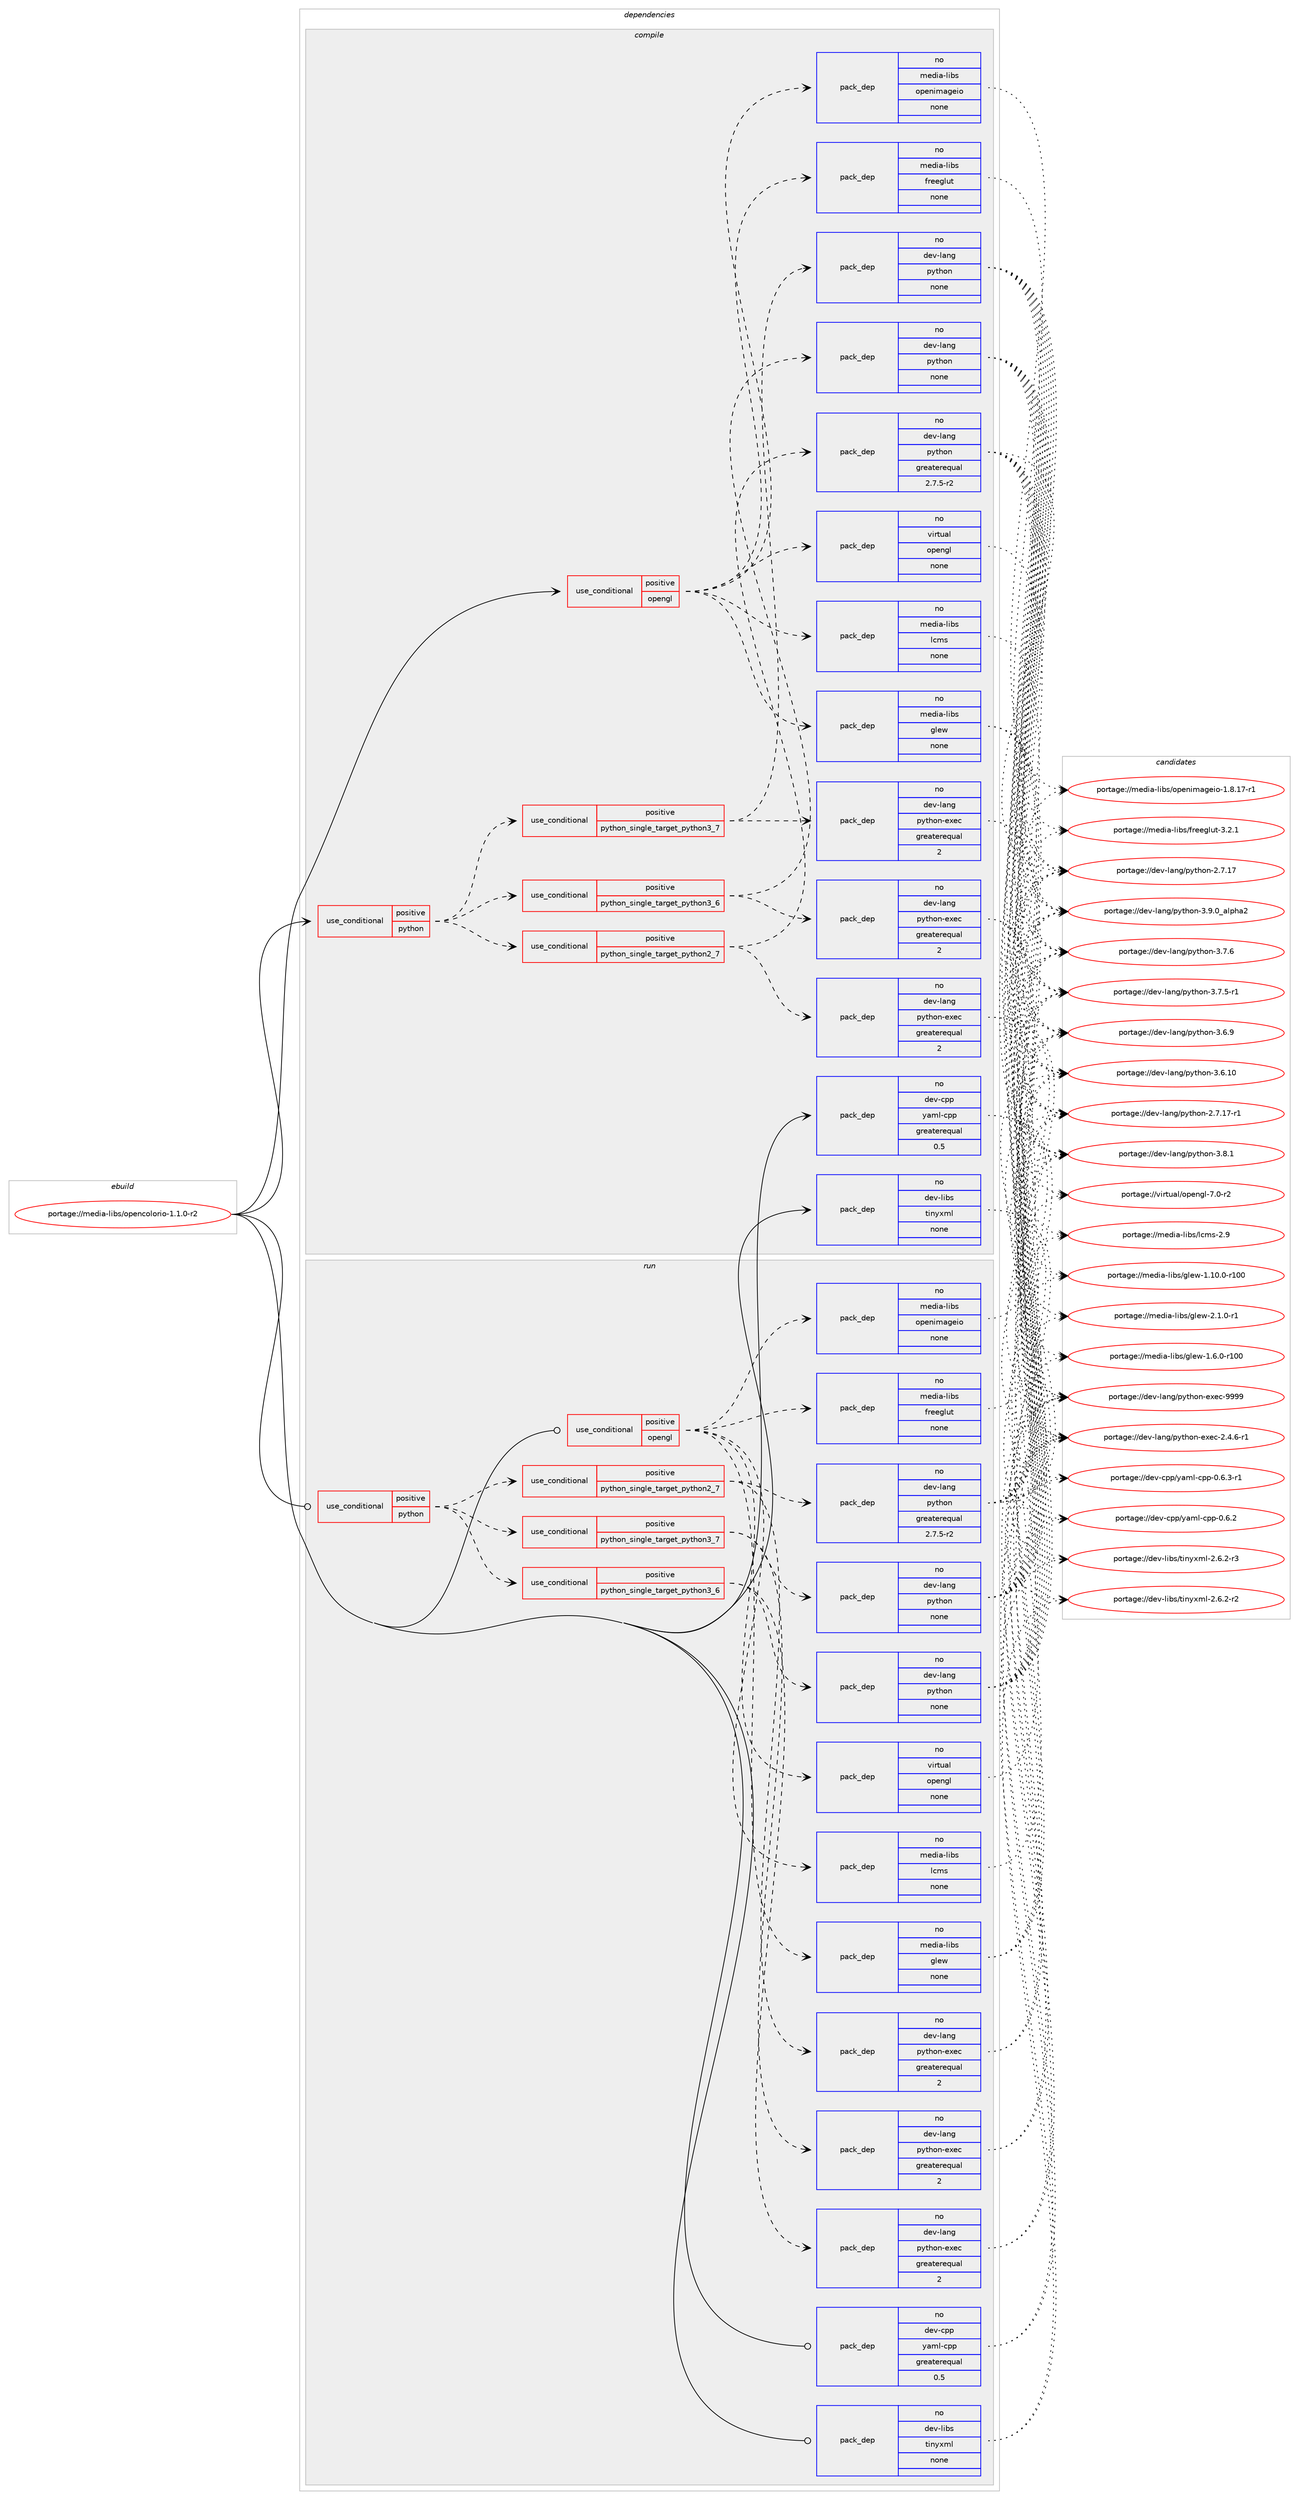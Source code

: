 digraph prolog {

# *************
# Graph options
# *************

newrank=true;
concentrate=true;
compound=true;
graph [rankdir=LR,fontname=Helvetica,fontsize=10,ranksep=1.5];#, ranksep=2.5, nodesep=0.2];
edge  [arrowhead=vee];
node  [fontname=Helvetica,fontsize=10];

# **********
# The ebuild
# **********

subgraph cluster_leftcol {
color=gray;
rank=same;
label=<<i>ebuild</i>>;
id [label="portage://media-libs/opencolorio-1.1.0-r2", color=red, width=4, href="../media-libs/opencolorio-1.1.0-r2.svg"];
}

# ****************
# The dependencies
# ****************

subgraph cluster_midcol {
color=gray;
label=<<i>dependencies</i>>;
subgraph cluster_compile {
fillcolor="#eeeeee";
style=filled;
label=<<i>compile</i>>;
subgraph cond46678 {
dependency206524 [label=<<TABLE BORDER="0" CELLBORDER="1" CELLSPACING="0" CELLPADDING="4"><TR><TD ROWSPAN="3" CELLPADDING="10">use_conditional</TD></TR><TR><TD>positive</TD></TR><TR><TD>opengl</TD></TR></TABLE>>, shape=none, color=red];
subgraph pack156731 {
dependency206525 [label=<<TABLE BORDER="0" CELLBORDER="1" CELLSPACING="0" CELLPADDING="4" WIDTH="220"><TR><TD ROWSPAN="6" CELLPADDING="30">pack_dep</TD></TR><TR><TD WIDTH="110">no</TD></TR><TR><TD>media-libs</TD></TR><TR><TD>lcms</TD></TR><TR><TD>none</TD></TR><TR><TD></TD></TR></TABLE>>, shape=none, color=blue];
}
dependency206524:e -> dependency206525:w [weight=20,style="dashed",arrowhead="vee"];
subgraph pack156732 {
dependency206526 [label=<<TABLE BORDER="0" CELLBORDER="1" CELLSPACING="0" CELLPADDING="4" WIDTH="220"><TR><TD ROWSPAN="6" CELLPADDING="30">pack_dep</TD></TR><TR><TD WIDTH="110">no</TD></TR><TR><TD>media-libs</TD></TR><TR><TD>openimageio</TD></TR><TR><TD>none</TD></TR><TR><TD></TD></TR></TABLE>>, shape=none, color=blue];
}
dependency206524:e -> dependency206526:w [weight=20,style="dashed",arrowhead="vee"];
subgraph pack156733 {
dependency206527 [label=<<TABLE BORDER="0" CELLBORDER="1" CELLSPACING="0" CELLPADDING="4" WIDTH="220"><TR><TD ROWSPAN="6" CELLPADDING="30">pack_dep</TD></TR><TR><TD WIDTH="110">no</TD></TR><TR><TD>media-libs</TD></TR><TR><TD>glew</TD></TR><TR><TD>none</TD></TR><TR><TD></TD></TR></TABLE>>, shape=none, color=blue];
}
dependency206524:e -> dependency206527:w [weight=20,style="dashed",arrowhead="vee"];
subgraph pack156734 {
dependency206528 [label=<<TABLE BORDER="0" CELLBORDER="1" CELLSPACING="0" CELLPADDING="4" WIDTH="220"><TR><TD ROWSPAN="6" CELLPADDING="30">pack_dep</TD></TR><TR><TD WIDTH="110">no</TD></TR><TR><TD>media-libs</TD></TR><TR><TD>freeglut</TD></TR><TR><TD>none</TD></TR><TR><TD></TD></TR></TABLE>>, shape=none, color=blue];
}
dependency206524:e -> dependency206528:w [weight=20,style="dashed",arrowhead="vee"];
subgraph pack156735 {
dependency206529 [label=<<TABLE BORDER="0" CELLBORDER="1" CELLSPACING="0" CELLPADDING="4" WIDTH="220"><TR><TD ROWSPAN="6" CELLPADDING="30">pack_dep</TD></TR><TR><TD WIDTH="110">no</TD></TR><TR><TD>virtual</TD></TR><TR><TD>opengl</TD></TR><TR><TD>none</TD></TR><TR><TD></TD></TR></TABLE>>, shape=none, color=blue];
}
dependency206524:e -> dependency206529:w [weight=20,style="dashed",arrowhead="vee"];
}
id:e -> dependency206524:w [weight=20,style="solid",arrowhead="vee"];
subgraph cond46679 {
dependency206530 [label=<<TABLE BORDER="0" CELLBORDER="1" CELLSPACING="0" CELLPADDING="4"><TR><TD ROWSPAN="3" CELLPADDING="10">use_conditional</TD></TR><TR><TD>positive</TD></TR><TR><TD>python</TD></TR></TABLE>>, shape=none, color=red];
subgraph cond46680 {
dependency206531 [label=<<TABLE BORDER="0" CELLBORDER="1" CELLSPACING="0" CELLPADDING="4"><TR><TD ROWSPAN="3" CELLPADDING="10">use_conditional</TD></TR><TR><TD>positive</TD></TR><TR><TD>python_single_target_python2_7</TD></TR></TABLE>>, shape=none, color=red];
subgraph pack156736 {
dependency206532 [label=<<TABLE BORDER="0" CELLBORDER="1" CELLSPACING="0" CELLPADDING="4" WIDTH="220"><TR><TD ROWSPAN="6" CELLPADDING="30">pack_dep</TD></TR><TR><TD WIDTH="110">no</TD></TR><TR><TD>dev-lang</TD></TR><TR><TD>python</TD></TR><TR><TD>greaterequal</TD></TR><TR><TD>2.7.5-r2</TD></TR></TABLE>>, shape=none, color=blue];
}
dependency206531:e -> dependency206532:w [weight=20,style="dashed",arrowhead="vee"];
subgraph pack156737 {
dependency206533 [label=<<TABLE BORDER="0" CELLBORDER="1" CELLSPACING="0" CELLPADDING="4" WIDTH="220"><TR><TD ROWSPAN="6" CELLPADDING="30">pack_dep</TD></TR><TR><TD WIDTH="110">no</TD></TR><TR><TD>dev-lang</TD></TR><TR><TD>python-exec</TD></TR><TR><TD>greaterequal</TD></TR><TR><TD>2</TD></TR></TABLE>>, shape=none, color=blue];
}
dependency206531:e -> dependency206533:w [weight=20,style="dashed",arrowhead="vee"];
}
dependency206530:e -> dependency206531:w [weight=20,style="dashed",arrowhead="vee"];
subgraph cond46681 {
dependency206534 [label=<<TABLE BORDER="0" CELLBORDER="1" CELLSPACING="0" CELLPADDING="4"><TR><TD ROWSPAN="3" CELLPADDING="10">use_conditional</TD></TR><TR><TD>positive</TD></TR><TR><TD>python_single_target_python3_6</TD></TR></TABLE>>, shape=none, color=red];
subgraph pack156738 {
dependency206535 [label=<<TABLE BORDER="0" CELLBORDER="1" CELLSPACING="0" CELLPADDING="4" WIDTH="220"><TR><TD ROWSPAN="6" CELLPADDING="30">pack_dep</TD></TR><TR><TD WIDTH="110">no</TD></TR><TR><TD>dev-lang</TD></TR><TR><TD>python</TD></TR><TR><TD>none</TD></TR><TR><TD></TD></TR></TABLE>>, shape=none, color=blue];
}
dependency206534:e -> dependency206535:w [weight=20,style="dashed",arrowhead="vee"];
subgraph pack156739 {
dependency206536 [label=<<TABLE BORDER="0" CELLBORDER="1" CELLSPACING="0" CELLPADDING="4" WIDTH="220"><TR><TD ROWSPAN="6" CELLPADDING="30">pack_dep</TD></TR><TR><TD WIDTH="110">no</TD></TR><TR><TD>dev-lang</TD></TR><TR><TD>python-exec</TD></TR><TR><TD>greaterequal</TD></TR><TR><TD>2</TD></TR></TABLE>>, shape=none, color=blue];
}
dependency206534:e -> dependency206536:w [weight=20,style="dashed",arrowhead="vee"];
}
dependency206530:e -> dependency206534:w [weight=20,style="dashed",arrowhead="vee"];
subgraph cond46682 {
dependency206537 [label=<<TABLE BORDER="0" CELLBORDER="1" CELLSPACING="0" CELLPADDING="4"><TR><TD ROWSPAN="3" CELLPADDING="10">use_conditional</TD></TR><TR><TD>positive</TD></TR><TR><TD>python_single_target_python3_7</TD></TR></TABLE>>, shape=none, color=red];
subgraph pack156740 {
dependency206538 [label=<<TABLE BORDER="0" CELLBORDER="1" CELLSPACING="0" CELLPADDING="4" WIDTH="220"><TR><TD ROWSPAN="6" CELLPADDING="30">pack_dep</TD></TR><TR><TD WIDTH="110">no</TD></TR><TR><TD>dev-lang</TD></TR><TR><TD>python</TD></TR><TR><TD>none</TD></TR><TR><TD></TD></TR></TABLE>>, shape=none, color=blue];
}
dependency206537:e -> dependency206538:w [weight=20,style="dashed",arrowhead="vee"];
subgraph pack156741 {
dependency206539 [label=<<TABLE BORDER="0" CELLBORDER="1" CELLSPACING="0" CELLPADDING="4" WIDTH="220"><TR><TD ROWSPAN="6" CELLPADDING="30">pack_dep</TD></TR><TR><TD WIDTH="110">no</TD></TR><TR><TD>dev-lang</TD></TR><TR><TD>python-exec</TD></TR><TR><TD>greaterequal</TD></TR><TR><TD>2</TD></TR></TABLE>>, shape=none, color=blue];
}
dependency206537:e -> dependency206539:w [weight=20,style="dashed",arrowhead="vee"];
}
dependency206530:e -> dependency206537:w [weight=20,style="dashed",arrowhead="vee"];
}
id:e -> dependency206530:w [weight=20,style="solid",arrowhead="vee"];
subgraph pack156742 {
dependency206540 [label=<<TABLE BORDER="0" CELLBORDER="1" CELLSPACING="0" CELLPADDING="4" WIDTH="220"><TR><TD ROWSPAN="6" CELLPADDING="30">pack_dep</TD></TR><TR><TD WIDTH="110">no</TD></TR><TR><TD>dev-cpp</TD></TR><TR><TD>yaml-cpp</TD></TR><TR><TD>greaterequal</TD></TR><TR><TD>0.5</TD></TR></TABLE>>, shape=none, color=blue];
}
id:e -> dependency206540:w [weight=20,style="solid",arrowhead="vee"];
subgraph pack156743 {
dependency206541 [label=<<TABLE BORDER="0" CELLBORDER="1" CELLSPACING="0" CELLPADDING="4" WIDTH="220"><TR><TD ROWSPAN="6" CELLPADDING="30">pack_dep</TD></TR><TR><TD WIDTH="110">no</TD></TR><TR><TD>dev-libs</TD></TR><TR><TD>tinyxml</TD></TR><TR><TD>none</TD></TR><TR><TD></TD></TR></TABLE>>, shape=none, color=blue];
}
id:e -> dependency206541:w [weight=20,style="solid",arrowhead="vee"];
}
subgraph cluster_compileandrun {
fillcolor="#eeeeee";
style=filled;
label=<<i>compile and run</i>>;
}
subgraph cluster_run {
fillcolor="#eeeeee";
style=filled;
label=<<i>run</i>>;
subgraph cond46683 {
dependency206542 [label=<<TABLE BORDER="0" CELLBORDER="1" CELLSPACING="0" CELLPADDING="4"><TR><TD ROWSPAN="3" CELLPADDING="10">use_conditional</TD></TR><TR><TD>positive</TD></TR><TR><TD>opengl</TD></TR></TABLE>>, shape=none, color=red];
subgraph pack156744 {
dependency206543 [label=<<TABLE BORDER="0" CELLBORDER="1" CELLSPACING="0" CELLPADDING="4" WIDTH="220"><TR><TD ROWSPAN="6" CELLPADDING="30">pack_dep</TD></TR><TR><TD WIDTH="110">no</TD></TR><TR><TD>media-libs</TD></TR><TR><TD>lcms</TD></TR><TR><TD>none</TD></TR><TR><TD></TD></TR></TABLE>>, shape=none, color=blue];
}
dependency206542:e -> dependency206543:w [weight=20,style="dashed",arrowhead="vee"];
subgraph pack156745 {
dependency206544 [label=<<TABLE BORDER="0" CELLBORDER="1" CELLSPACING="0" CELLPADDING="4" WIDTH="220"><TR><TD ROWSPAN="6" CELLPADDING="30">pack_dep</TD></TR><TR><TD WIDTH="110">no</TD></TR><TR><TD>media-libs</TD></TR><TR><TD>openimageio</TD></TR><TR><TD>none</TD></TR><TR><TD></TD></TR></TABLE>>, shape=none, color=blue];
}
dependency206542:e -> dependency206544:w [weight=20,style="dashed",arrowhead="vee"];
subgraph pack156746 {
dependency206545 [label=<<TABLE BORDER="0" CELLBORDER="1" CELLSPACING="0" CELLPADDING="4" WIDTH="220"><TR><TD ROWSPAN="6" CELLPADDING="30">pack_dep</TD></TR><TR><TD WIDTH="110">no</TD></TR><TR><TD>media-libs</TD></TR><TR><TD>glew</TD></TR><TR><TD>none</TD></TR><TR><TD></TD></TR></TABLE>>, shape=none, color=blue];
}
dependency206542:e -> dependency206545:w [weight=20,style="dashed",arrowhead="vee"];
subgraph pack156747 {
dependency206546 [label=<<TABLE BORDER="0" CELLBORDER="1" CELLSPACING="0" CELLPADDING="4" WIDTH="220"><TR><TD ROWSPAN="6" CELLPADDING="30">pack_dep</TD></TR><TR><TD WIDTH="110">no</TD></TR><TR><TD>media-libs</TD></TR><TR><TD>freeglut</TD></TR><TR><TD>none</TD></TR><TR><TD></TD></TR></TABLE>>, shape=none, color=blue];
}
dependency206542:e -> dependency206546:w [weight=20,style="dashed",arrowhead="vee"];
subgraph pack156748 {
dependency206547 [label=<<TABLE BORDER="0" CELLBORDER="1" CELLSPACING="0" CELLPADDING="4" WIDTH="220"><TR><TD ROWSPAN="6" CELLPADDING="30">pack_dep</TD></TR><TR><TD WIDTH="110">no</TD></TR><TR><TD>virtual</TD></TR><TR><TD>opengl</TD></TR><TR><TD>none</TD></TR><TR><TD></TD></TR></TABLE>>, shape=none, color=blue];
}
dependency206542:e -> dependency206547:w [weight=20,style="dashed",arrowhead="vee"];
}
id:e -> dependency206542:w [weight=20,style="solid",arrowhead="odot"];
subgraph cond46684 {
dependency206548 [label=<<TABLE BORDER="0" CELLBORDER="1" CELLSPACING="0" CELLPADDING="4"><TR><TD ROWSPAN="3" CELLPADDING="10">use_conditional</TD></TR><TR><TD>positive</TD></TR><TR><TD>python</TD></TR></TABLE>>, shape=none, color=red];
subgraph cond46685 {
dependency206549 [label=<<TABLE BORDER="0" CELLBORDER="1" CELLSPACING="0" CELLPADDING="4"><TR><TD ROWSPAN="3" CELLPADDING="10">use_conditional</TD></TR><TR><TD>positive</TD></TR><TR><TD>python_single_target_python2_7</TD></TR></TABLE>>, shape=none, color=red];
subgraph pack156749 {
dependency206550 [label=<<TABLE BORDER="0" CELLBORDER="1" CELLSPACING="0" CELLPADDING="4" WIDTH="220"><TR><TD ROWSPAN="6" CELLPADDING="30">pack_dep</TD></TR><TR><TD WIDTH="110">no</TD></TR><TR><TD>dev-lang</TD></TR><TR><TD>python</TD></TR><TR><TD>greaterequal</TD></TR><TR><TD>2.7.5-r2</TD></TR></TABLE>>, shape=none, color=blue];
}
dependency206549:e -> dependency206550:w [weight=20,style="dashed",arrowhead="vee"];
subgraph pack156750 {
dependency206551 [label=<<TABLE BORDER="0" CELLBORDER="1" CELLSPACING="0" CELLPADDING="4" WIDTH="220"><TR><TD ROWSPAN="6" CELLPADDING="30">pack_dep</TD></TR><TR><TD WIDTH="110">no</TD></TR><TR><TD>dev-lang</TD></TR><TR><TD>python-exec</TD></TR><TR><TD>greaterequal</TD></TR><TR><TD>2</TD></TR></TABLE>>, shape=none, color=blue];
}
dependency206549:e -> dependency206551:w [weight=20,style="dashed",arrowhead="vee"];
}
dependency206548:e -> dependency206549:w [weight=20,style="dashed",arrowhead="vee"];
subgraph cond46686 {
dependency206552 [label=<<TABLE BORDER="0" CELLBORDER="1" CELLSPACING="0" CELLPADDING="4"><TR><TD ROWSPAN="3" CELLPADDING="10">use_conditional</TD></TR><TR><TD>positive</TD></TR><TR><TD>python_single_target_python3_6</TD></TR></TABLE>>, shape=none, color=red];
subgraph pack156751 {
dependency206553 [label=<<TABLE BORDER="0" CELLBORDER="1" CELLSPACING="0" CELLPADDING="4" WIDTH="220"><TR><TD ROWSPAN="6" CELLPADDING="30">pack_dep</TD></TR><TR><TD WIDTH="110">no</TD></TR><TR><TD>dev-lang</TD></TR><TR><TD>python</TD></TR><TR><TD>none</TD></TR><TR><TD></TD></TR></TABLE>>, shape=none, color=blue];
}
dependency206552:e -> dependency206553:w [weight=20,style="dashed",arrowhead="vee"];
subgraph pack156752 {
dependency206554 [label=<<TABLE BORDER="0" CELLBORDER="1" CELLSPACING="0" CELLPADDING="4" WIDTH="220"><TR><TD ROWSPAN="6" CELLPADDING="30">pack_dep</TD></TR><TR><TD WIDTH="110">no</TD></TR><TR><TD>dev-lang</TD></TR><TR><TD>python-exec</TD></TR><TR><TD>greaterequal</TD></TR><TR><TD>2</TD></TR></TABLE>>, shape=none, color=blue];
}
dependency206552:e -> dependency206554:w [weight=20,style="dashed",arrowhead="vee"];
}
dependency206548:e -> dependency206552:w [weight=20,style="dashed",arrowhead="vee"];
subgraph cond46687 {
dependency206555 [label=<<TABLE BORDER="0" CELLBORDER="1" CELLSPACING="0" CELLPADDING="4"><TR><TD ROWSPAN="3" CELLPADDING="10">use_conditional</TD></TR><TR><TD>positive</TD></TR><TR><TD>python_single_target_python3_7</TD></TR></TABLE>>, shape=none, color=red];
subgraph pack156753 {
dependency206556 [label=<<TABLE BORDER="0" CELLBORDER="1" CELLSPACING="0" CELLPADDING="4" WIDTH="220"><TR><TD ROWSPAN="6" CELLPADDING="30">pack_dep</TD></TR><TR><TD WIDTH="110">no</TD></TR><TR><TD>dev-lang</TD></TR><TR><TD>python</TD></TR><TR><TD>none</TD></TR><TR><TD></TD></TR></TABLE>>, shape=none, color=blue];
}
dependency206555:e -> dependency206556:w [weight=20,style="dashed",arrowhead="vee"];
subgraph pack156754 {
dependency206557 [label=<<TABLE BORDER="0" CELLBORDER="1" CELLSPACING="0" CELLPADDING="4" WIDTH="220"><TR><TD ROWSPAN="6" CELLPADDING="30">pack_dep</TD></TR><TR><TD WIDTH="110">no</TD></TR><TR><TD>dev-lang</TD></TR><TR><TD>python-exec</TD></TR><TR><TD>greaterequal</TD></TR><TR><TD>2</TD></TR></TABLE>>, shape=none, color=blue];
}
dependency206555:e -> dependency206557:w [weight=20,style="dashed",arrowhead="vee"];
}
dependency206548:e -> dependency206555:w [weight=20,style="dashed",arrowhead="vee"];
}
id:e -> dependency206548:w [weight=20,style="solid",arrowhead="odot"];
subgraph pack156755 {
dependency206558 [label=<<TABLE BORDER="0" CELLBORDER="1" CELLSPACING="0" CELLPADDING="4" WIDTH="220"><TR><TD ROWSPAN="6" CELLPADDING="30">pack_dep</TD></TR><TR><TD WIDTH="110">no</TD></TR><TR><TD>dev-cpp</TD></TR><TR><TD>yaml-cpp</TD></TR><TR><TD>greaterequal</TD></TR><TR><TD>0.5</TD></TR></TABLE>>, shape=none, color=blue];
}
id:e -> dependency206558:w [weight=20,style="solid",arrowhead="odot"];
subgraph pack156756 {
dependency206559 [label=<<TABLE BORDER="0" CELLBORDER="1" CELLSPACING="0" CELLPADDING="4" WIDTH="220"><TR><TD ROWSPAN="6" CELLPADDING="30">pack_dep</TD></TR><TR><TD WIDTH="110">no</TD></TR><TR><TD>dev-libs</TD></TR><TR><TD>tinyxml</TD></TR><TR><TD>none</TD></TR><TR><TD></TD></TR></TABLE>>, shape=none, color=blue];
}
id:e -> dependency206559:w [weight=20,style="solid",arrowhead="odot"];
}
}

# **************
# The candidates
# **************

subgraph cluster_choices {
rank=same;
color=gray;
label=<<i>candidates</i>>;

subgraph choice156731 {
color=black;
nodesep=1;
choice109101100105974510810598115471089910911545504657 [label="portage://media-libs/lcms-2.9", color=red, width=4,href="../media-libs/lcms-2.9.svg"];
dependency206525:e -> choice109101100105974510810598115471089910911545504657:w [style=dotted,weight="100"];
}
subgraph choice156732 {
color=black;
nodesep=1;
choice1091011001059745108105981154711111210111010510997103101105111454946564649554511449 [label="portage://media-libs/openimageio-1.8.17-r1", color=red, width=4,href="../media-libs/openimageio-1.8.17-r1.svg"];
dependency206526:e -> choice1091011001059745108105981154711111210111010510997103101105111454946564649554511449:w [style=dotted,weight="100"];
}
subgraph choice156733 {
color=black;
nodesep=1;
choice109101100105974510810598115471031081011194550464946484511449 [label="portage://media-libs/glew-2.1.0-r1", color=red, width=4,href="../media-libs/glew-2.1.0-r1.svg"];
choice1091011001059745108105981154710310810111945494654464845114494848 [label="portage://media-libs/glew-1.6.0-r100", color=red, width=4,href="../media-libs/glew-1.6.0-r100.svg"];
choice109101100105974510810598115471031081011194549464948464845114494848 [label="portage://media-libs/glew-1.10.0-r100", color=red, width=4,href="../media-libs/glew-1.10.0-r100.svg"];
dependency206527:e -> choice109101100105974510810598115471031081011194550464946484511449:w [style=dotted,weight="100"];
dependency206527:e -> choice1091011001059745108105981154710310810111945494654464845114494848:w [style=dotted,weight="100"];
dependency206527:e -> choice109101100105974510810598115471031081011194549464948464845114494848:w [style=dotted,weight="100"];
}
subgraph choice156734 {
color=black;
nodesep=1;
choice10910110010597451081059811547102114101101103108117116455146504649 [label="portage://media-libs/freeglut-3.2.1", color=red, width=4,href="../media-libs/freeglut-3.2.1.svg"];
dependency206528:e -> choice10910110010597451081059811547102114101101103108117116455146504649:w [style=dotted,weight="100"];
}
subgraph choice156735 {
color=black;
nodesep=1;
choice1181051141161179710847111112101110103108455546484511450 [label="portage://virtual/opengl-7.0-r2", color=red, width=4,href="../virtual/opengl-7.0-r2.svg"];
dependency206529:e -> choice1181051141161179710847111112101110103108455546484511450:w [style=dotted,weight="100"];
}
subgraph choice156736 {
color=black;
nodesep=1;
choice10010111845108971101034711212111610411111045514657464895971081121049750 [label="portage://dev-lang/python-3.9.0_alpha2", color=red, width=4,href="../dev-lang/python-3.9.0_alpha2.svg"];
choice100101118451089711010347112121116104111110455146564649 [label="portage://dev-lang/python-3.8.1", color=red, width=4,href="../dev-lang/python-3.8.1.svg"];
choice100101118451089711010347112121116104111110455146554654 [label="portage://dev-lang/python-3.7.6", color=red, width=4,href="../dev-lang/python-3.7.6.svg"];
choice1001011184510897110103471121211161041111104551465546534511449 [label="portage://dev-lang/python-3.7.5-r1", color=red, width=4,href="../dev-lang/python-3.7.5-r1.svg"];
choice100101118451089711010347112121116104111110455146544657 [label="portage://dev-lang/python-3.6.9", color=red, width=4,href="../dev-lang/python-3.6.9.svg"];
choice10010111845108971101034711212111610411111045514654464948 [label="portage://dev-lang/python-3.6.10", color=red, width=4,href="../dev-lang/python-3.6.10.svg"];
choice100101118451089711010347112121116104111110455046554649554511449 [label="portage://dev-lang/python-2.7.17-r1", color=red, width=4,href="../dev-lang/python-2.7.17-r1.svg"];
choice10010111845108971101034711212111610411111045504655464955 [label="portage://dev-lang/python-2.7.17", color=red, width=4,href="../dev-lang/python-2.7.17.svg"];
dependency206532:e -> choice10010111845108971101034711212111610411111045514657464895971081121049750:w [style=dotted,weight="100"];
dependency206532:e -> choice100101118451089711010347112121116104111110455146564649:w [style=dotted,weight="100"];
dependency206532:e -> choice100101118451089711010347112121116104111110455146554654:w [style=dotted,weight="100"];
dependency206532:e -> choice1001011184510897110103471121211161041111104551465546534511449:w [style=dotted,weight="100"];
dependency206532:e -> choice100101118451089711010347112121116104111110455146544657:w [style=dotted,weight="100"];
dependency206532:e -> choice10010111845108971101034711212111610411111045514654464948:w [style=dotted,weight="100"];
dependency206532:e -> choice100101118451089711010347112121116104111110455046554649554511449:w [style=dotted,weight="100"];
dependency206532:e -> choice10010111845108971101034711212111610411111045504655464955:w [style=dotted,weight="100"];
}
subgraph choice156737 {
color=black;
nodesep=1;
choice10010111845108971101034711212111610411111045101120101994557575757 [label="portage://dev-lang/python-exec-9999", color=red, width=4,href="../dev-lang/python-exec-9999.svg"];
choice10010111845108971101034711212111610411111045101120101994550465246544511449 [label="portage://dev-lang/python-exec-2.4.6-r1", color=red, width=4,href="../dev-lang/python-exec-2.4.6-r1.svg"];
dependency206533:e -> choice10010111845108971101034711212111610411111045101120101994557575757:w [style=dotted,weight="100"];
dependency206533:e -> choice10010111845108971101034711212111610411111045101120101994550465246544511449:w [style=dotted,weight="100"];
}
subgraph choice156738 {
color=black;
nodesep=1;
choice10010111845108971101034711212111610411111045514657464895971081121049750 [label="portage://dev-lang/python-3.9.0_alpha2", color=red, width=4,href="../dev-lang/python-3.9.0_alpha2.svg"];
choice100101118451089711010347112121116104111110455146564649 [label="portage://dev-lang/python-3.8.1", color=red, width=4,href="../dev-lang/python-3.8.1.svg"];
choice100101118451089711010347112121116104111110455146554654 [label="portage://dev-lang/python-3.7.6", color=red, width=4,href="../dev-lang/python-3.7.6.svg"];
choice1001011184510897110103471121211161041111104551465546534511449 [label="portage://dev-lang/python-3.7.5-r1", color=red, width=4,href="../dev-lang/python-3.7.5-r1.svg"];
choice100101118451089711010347112121116104111110455146544657 [label="portage://dev-lang/python-3.6.9", color=red, width=4,href="../dev-lang/python-3.6.9.svg"];
choice10010111845108971101034711212111610411111045514654464948 [label="portage://dev-lang/python-3.6.10", color=red, width=4,href="../dev-lang/python-3.6.10.svg"];
choice100101118451089711010347112121116104111110455046554649554511449 [label="portage://dev-lang/python-2.7.17-r1", color=red, width=4,href="../dev-lang/python-2.7.17-r1.svg"];
choice10010111845108971101034711212111610411111045504655464955 [label="portage://dev-lang/python-2.7.17", color=red, width=4,href="../dev-lang/python-2.7.17.svg"];
dependency206535:e -> choice10010111845108971101034711212111610411111045514657464895971081121049750:w [style=dotted,weight="100"];
dependency206535:e -> choice100101118451089711010347112121116104111110455146564649:w [style=dotted,weight="100"];
dependency206535:e -> choice100101118451089711010347112121116104111110455146554654:w [style=dotted,weight="100"];
dependency206535:e -> choice1001011184510897110103471121211161041111104551465546534511449:w [style=dotted,weight="100"];
dependency206535:e -> choice100101118451089711010347112121116104111110455146544657:w [style=dotted,weight="100"];
dependency206535:e -> choice10010111845108971101034711212111610411111045514654464948:w [style=dotted,weight="100"];
dependency206535:e -> choice100101118451089711010347112121116104111110455046554649554511449:w [style=dotted,weight="100"];
dependency206535:e -> choice10010111845108971101034711212111610411111045504655464955:w [style=dotted,weight="100"];
}
subgraph choice156739 {
color=black;
nodesep=1;
choice10010111845108971101034711212111610411111045101120101994557575757 [label="portage://dev-lang/python-exec-9999", color=red, width=4,href="../dev-lang/python-exec-9999.svg"];
choice10010111845108971101034711212111610411111045101120101994550465246544511449 [label="portage://dev-lang/python-exec-2.4.6-r1", color=red, width=4,href="../dev-lang/python-exec-2.4.6-r1.svg"];
dependency206536:e -> choice10010111845108971101034711212111610411111045101120101994557575757:w [style=dotted,weight="100"];
dependency206536:e -> choice10010111845108971101034711212111610411111045101120101994550465246544511449:w [style=dotted,weight="100"];
}
subgraph choice156740 {
color=black;
nodesep=1;
choice10010111845108971101034711212111610411111045514657464895971081121049750 [label="portage://dev-lang/python-3.9.0_alpha2", color=red, width=4,href="../dev-lang/python-3.9.0_alpha2.svg"];
choice100101118451089711010347112121116104111110455146564649 [label="portage://dev-lang/python-3.8.1", color=red, width=4,href="../dev-lang/python-3.8.1.svg"];
choice100101118451089711010347112121116104111110455146554654 [label="portage://dev-lang/python-3.7.6", color=red, width=4,href="../dev-lang/python-3.7.6.svg"];
choice1001011184510897110103471121211161041111104551465546534511449 [label="portage://dev-lang/python-3.7.5-r1", color=red, width=4,href="../dev-lang/python-3.7.5-r1.svg"];
choice100101118451089711010347112121116104111110455146544657 [label="portage://dev-lang/python-3.6.9", color=red, width=4,href="../dev-lang/python-3.6.9.svg"];
choice10010111845108971101034711212111610411111045514654464948 [label="portage://dev-lang/python-3.6.10", color=red, width=4,href="../dev-lang/python-3.6.10.svg"];
choice100101118451089711010347112121116104111110455046554649554511449 [label="portage://dev-lang/python-2.7.17-r1", color=red, width=4,href="../dev-lang/python-2.7.17-r1.svg"];
choice10010111845108971101034711212111610411111045504655464955 [label="portage://dev-lang/python-2.7.17", color=red, width=4,href="../dev-lang/python-2.7.17.svg"];
dependency206538:e -> choice10010111845108971101034711212111610411111045514657464895971081121049750:w [style=dotted,weight="100"];
dependency206538:e -> choice100101118451089711010347112121116104111110455146564649:w [style=dotted,weight="100"];
dependency206538:e -> choice100101118451089711010347112121116104111110455146554654:w [style=dotted,weight="100"];
dependency206538:e -> choice1001011184510897110103471121211161041111104551465546534511449:w [style=dotted,weight="100"];
dependency206538:e -> choice100101118451089711010347112121116104111110455146544657:w [style=dotted,weight="100"];
dependency206538:e -> choice10010111845108971101034711212111610411111045514654464948:w [style=dotted,weight="100"];
dependency206538:e -> choice100101118451089711010347112121116104111110455046554649554511449:w [style=dotted,weight="100"];
dependency206538:e -> choice10010111845108971101034711212111610411111045504655464955:w [style=dotted,weight="100"];
}
subgraph choice156741 {
color=black;
nodesep=1;
choice10010111845108971101034711212111610411111045101120101994557575757 [label="portage://dev-lang/python-exec-9999", color=red, width=4,href="../dev-lang/python-exec-9999.svg"];
choice10010111845108971101034711212111610411111045101120101994550465246544511449 [label="portage://dev-lang/python-exec-2.4.6-r1", color=red, width=4,href="../dev-lang/python-exec-2.4.6-r1.svg"];
dependency206539:e -> choice10010111845108971101034711212111610411111045101120101994557575757:w [style=dotted,weight="100"];
dependency206539:e -> choice10010111845108971101034711212111610411111045101120101994550465246544511449:w [style=dotted,weight="100"];
}
subgraph choice156742 {
color=black;
nodesep=1;
choice1001011184599112112471219710910845991121124548465446514511449 [label="portage://dev-cpp/yaml-cpp-0.6.3-r1", color=red, width=4,href="../dev-cpp/yaml-cpp-0.6.3-r1.svg"];
choice100101118459911211247121971091084599112112454846544650 [label="portage://dev-cpp/yaml-cpp-0.6.2", color=red, width=4,href="../dev-cpp/yaml-cpp-0.6.2.svg"];
dependency206540:e -> choice1001011184599112112471219710910845991121124548465446514511449:w [style=dotted,weight="100"];
dependency206540:e -> choice100101118459911211247121971091084599112112454846544650:w [style=dotted,weight="100"];
}
subgraph choice156743 {
color=black;
nodesep=1;
choice1001011184510810598115471161051101211201091084550465446504511451 [label="portage://dev-libs/tinyxml-2.6.2-r3", color=red, width=4,href="../dev-libs/tinyxml-2.6.2-r3.svg"];
choice1001011184510810598115471161051101211201091084550465446504511450 [label="portage://dev-libs/tinyxml-2.6.2-r2", color=red, width=4,href="../dev-libs/tinyxml-2.6.2-r2.svg"];
dependency206541:e -> choice1001011184510810598115471161051101211201091084550465446504511451:w [style=dotted,weight="100"];
dependency206541:e -> choice1001011184510810598115471161051101211201091084550465446504511450:w [style=dotted,weight="100"];
}
subgraph choice156744 {
color=black;
nodesep=1;
choice109101100105974510810598115471089910911545504657 [label="portage://media-libs/lcms-2.9", color=red, width=4,href="../media-libs/lcms-2.9.svg"];
dependency206543:e -> choice109101100105974510810598115471089910911545504657:w [style=dotted,weight="100"];
}
subgraph choice156745 {
color=black;
nodesep=1;
choice1091011001059745108105981154711111210111010510997103101105111454946564649554511449 [label="portage://media-libs/openimageio-1.8.17-r1", color=red, width=4,href="../media-libs/openimageio-1.8.17-r1.svg"];
dependency206544:e -> choice1091011001059745108105981154711111210111010510997103101105111454946564649554511449:w [style=dotted,weight="100"];
}
subgraph choice156746 {
color=black;
nodesep=1;
choice109101100105974510810598115471031081011194550464946484511449 [label="portage://media-libs/glew-2.1.0-r1", color=red, width=4,href="../media-libs/glew-2.1.0-r1.svg"];
choice1091011001059745108105981154710310810111945494654464845114494848 [label="portage://media-libs/glew-1.6.0-r100", color=red, width=4,href="../media-libs/glew-1.6.0-r100.svg"];
choice109101100105974510810598115471031081011194549464948464845114494848 [label="portage://media-libs/glew-1.10.0-r100", color=red, width=4,href="../media-libs/glew-1.10.0-r100.svg"];
dependency206545:e -> choice109101100105974510810598115471031081011194550464946484511449:w [style=dotted,weight="100"];
dependency206545:e -> choice1091011001059745108105981154710310810111945494654464845114494848:w [style=dotted,weight="100"];
dependency206545:e -> choice109101100105974510810598115471031081011194549464948464845114494848:w [style=dotted,weight="100"];
}
subgraph choice156747 {
color=black;
nodesep=1;
choice10910110010597451081059811547102114101101103108117116455146504649 [label="portage://media-libs/freeglut-3.2.1", color=red, width=4,href="../media-libs/freeglut-3.2.1.svg"];
dependency206546:e -> choice10910110010597451081059811547102114101101103108117116455146504649:w [style=dotted,weight="100"];
}
subgraph choice156748 {
color=black;
nodesep=1;
choice1181051141161179710847111112101110103108455546484511450 [label="portage://virtual/opengl-7.0-r2", color=red, width=4,href="../virtual/opengl-7.0-r2.svg"];
dependency206547:e -> choice1181051141161179710847111112101110103108455546484511450:w [style=dotted,weight="100"];
}
subgraph choice156749 {
color=black;
nodesep=1;
choice10010111845108971101034711212111610411111045514657464895971081121049750 [label="portage://dev-lang/python-3.9.0_alpha2", color=red, width=4,href="../dev-lang/python-3.9.0_alpha2.svg"];
choice100101118451089711010347112121116104111110455146564649 [label="portage://dev-lang/python-3.8.1", color=red, width=4,href="../dev-lang/python-3.8.1.svg"];
choice100101118451089711010347112121116104111110455146554654 [label="portage://dev-lang/python-3.7.6", color=red, width=4,href="../dev-lang/python-3.7.6.svg"];
choice1001011184510897110103471121211161041111104551465546534511449 [label="portage://dev-lang/python-3.7.5-r1", color=red, width=4,href="../dev-lang/python-3.7.5-r1.svg"];
choice100101118451089711010347112121116104111110455146544657 [label="portage://dev-lang/python-3.6.9", color=red, width=4,href="../dev-lang/python-3.6.9.svg"];
choice10010111845108971101034711212111610411111045514654464948 [label="portage://dev-lang/python-3.6.10", color=red, width=4,href="../dev-lang/python-3.6.10.svg"];
choice100101118451089711010347112121116104111110455046554649554511449 [label="portage://dev-lang/python-2.7.17-r1", color=red, width=4,href="../dev-lang/python-2.7.17-r1.svg"];
choice10010111845108971101034711212111610411111045504655464955 [label="portage://dev-lang/python-2.7.17", color=red, width=4,href="../dev-lang/python-2.7.17.svg"];
dependency206550:e -> choice10010111845108971101034711212111610411111045514657464895971081121049750:w [style=dotted,weight="100"];
dependency206550:e -> choice100101118451089711010347112121116104111110455146564649:w [style=dotted,weight="100"];
dependency206550:e -> choice100101118451089711010347112121116104111110455146554654:w [style=dotted,weight="100"];
dependency206550:e -> choice1001011184510897110103471121211161041111104551465546534511449:w [style=dotted,weight="100"];
dependency206550:e -> choice100101118451089711010347112121116104111110455146544657:w [style=dotted,weight="100"];
dependency206550:e -> choice10010111845108971101034711212111610411111045514654464948:w [style=dotted,weight="100"];
dependency206550:e -> choice100101118451089711010347112121116104111110455046554649554511449:w [style=dotted,weight="100"];
dependency206550:e -> choice10010111845108971101034711212111610411111045504655464955:w [style=dotted,weight="100"];
}
subgraph choice156750 {
color=black;
nodesep=1;
choice10010111845108971101034711212111610411111045101120101994557575757 [label="portage://dev-lang/python-exec-9999", color=red, width=4,href="../dev-lang/python-exec-9999.svg"];
choice10010111845108971101034711212111610411111045101120101994550465246544511449 [label="portage://dev-lang/python-exec-2.4.6-r1", color=red, width=4,href="../dev-lang/python-exec-2.4.6-r1.svg"];
dependency206551:e -> choice10010111845108971101034711212111610411111045101120101994557575757:w [style=dotted,weight="100"];
dependency206551:e -> choice10010111845108971101034711212111610411111045101120101994550465246544511449:w [style=dotted,weight="100"];
}
subgraph choice156751 {
color=black;
nodesep=1;
choice10010111845108971101034711212111610411111045514657464895971081121049750 [label="portage://dev-lang/python-3.9.0_alpha2", color=red, width=4,href="../dev-lang/python-3.9.0_alpha2.svg"];
choice100101118451089711010347112121116104111110455146564649 [label="portage://dev-lang/python-3.8.1", color=red, width=4,href="../dev-lang/python-3.8.1.svg"];
choice100101118451089711010347112121116104111110455146554654 [label="portage://dev-lang/python-3.7.6", color=red, width=4,href="../dev-lang/python-3.7.6.svg"];
choice1001011184510897110103471121211161041111104551465546534511449 [label="portage://dev-lang/python-3.7.5-r1", color=red, width=4,href="../dev-lang/python-3.7.5-r1.svg"];
choice100101118451089711010347112121116104111110455146544657 [label="portage://dev-lang/python-3.6.9", color=red, width=4,href="../dev-lang/python-3.6.9.svg"];
choice10010111845108971101034711212111610411111045514654464948 [label="portage://dev-lang/python-3.6.10", color=red, width=4,href="../dev-lang/python-3.6.10.svg"];
choice100101118451089711010347112121116104111110455046554649554511449 [label="portage://dev-lang/python-2.7.17-r1", color=red, width=4,href="../dev-lang/python-2.7.17-r1.svg"];
choice10010111845108971101034711212111610411111045504655464955 [label="portage://dev-lang/python-2.7.17", color=red, width=4,href="../dev-lang/python-2.7.17.svg"];
dependency206553:e -> choice10010111845108971101034711212111610411111045514657464895971081121049750:w [style=dotted,weight="100"];
dependency206553:e -> choice100101118451089711010347112121116104111110455146564649:w [style=dotted,weight="100"];
dependency206553:e -> choice100101118451089711010347112121116104111110455146554654:w [style=dotted,weight="100"];
dependency206553:e -> choice1001011184510897110103471121211161041111104551465546534511449:w [style=dotted,weight="100"];
dependency206553:e -> choice100101118451089711010347112121116104111110455146544657:w [style=dotted,weight="100"];
dependency206553:e -> choice10010111845108971101034711212111610411111045514654464948:w [style=dotted,weight="100"];
dependency206553:e -> choice100101118451089711010347112121116104111110455046554649554511449:w [style=dotted,weight="100"];
dependency206553:e -> choice10010111845108971101034711212111610411111045504655464955:w [style=dotted,weight="100"];
}
subgraph choice156752 {
color=black;
nodesep=1;
choice10010111845108971101034711212111610411111045101120101994557575757 [label="portage://dev-lang/python-exec-9999", color=red, width=4,href="../dev-lang/python-exec-9999.svg"];
choice10010111845108971101034711212111610411111045101120101994550465246544511449 [label="portage://dev-lang/python-exec-2.4.6-r1", color=red, width=4,href="../dev-lang/python-exec-2.4.6-r1.svg"];
dependency206554:e -> choice10010111845108971101034711212111610411111045101120101994557575757:w [style=dotted,weight="100"];
dependency206554:e -> choice10010111845108971101034711212111610411111045101120101994550465246544511449:w [style=dotted,weight="100"];
}
subgraph choice156753 {
color=black;
nodesep=1;
choice10010111845108971101034711212111610411111045514657464895971081121049750 [label="portage://dev-lang/python-3.9.0_alpha2", color=red, width=4,href="../dev-lang/python-3.9.0_alpha2.svg"];
choice100101118451089711010347112121116104111110455146564649 [label="portage://dev-lang/python-3.8.1", color=red, width=4,href="../dev-lang/python-3.8.1.svg"];
choice100101118451089711010347112121116104111110455146554654 [label="portage://dev-lang/python-3.7.6", color=red, width=4,href="../dev-lang/python-3.7.6.svg"];
choice1001011184510897110103471121211161041111104551465546534511449 [label="portage://dev-lang/python-3.7.5-r1", color=red, width=4,href="../dev-lang/python-3.7.5-r1.svg"];
choice100101118451089711010347112121116104111110455146544657 [label="portage://dev-lang/python-3.6.9", color=red, width=4,href="../dev-lang/python-3.6.9.svg"];
choice10010111845108971101034711212111610411111045514654464948 [label="portage://dev-lang/python-3.6.10", color=red, width=4,href="../dev-lang/python-3.6.10.svg"];
choice100101118451089711010347112121116104111110455046554649554511449 [label="portage://dev-lang/python-2.7.17-r1", color=red, width=4,href="../dev-lang/python-2.7.17-r1.svg"];
choice10010111845108971101034711212111610411111045504655464955 [label="portage://dev-lang/python-2.7.17", color=red, width=4,href="../dev-lang/python-2.7.17.svg"];
dependency206556:e -> choice10010111845108971101034711212111610411111045514657464895971081121049750:w [style=dotted,weight="100"];
dependency206556:e -> choice100101118451089711010347112121116104111110455146564649:w [style=dotted,weight="100"];
dependency206556:e -> choice100101118451089711010347112121116104111110455146554654:w [style=dotted,weight="100"];
dependency206556:e -> choice1001011184510897110103471121211161041111104551465546534511449:w [style=dotted,weight="100"];
dependency206556:e -> choice100101118451089711010347112121116104111110455146544657:w [style=dotted,weight="100"];
dependency206556:e -> choice10010111845108971101034711212111610411111045514654464948:w [style=dotted,weight="100"];
dependency206556:e -> choice100101118451089711010347112121116104111110455046554649554511449:w [style=dotted,weight="100"];
dependency206556:e -> choice10010111845108971101034711212111610411111045504655464955:w [style=dotted,weight="100"];
}
subgraph choice156754 {
color=black;
nodesep=1;
choice10010111845108971101034711212111610411111045101120101994557575757 [label="portage://dev-lang/python-exec-9999", color=red, width=4,href="../dev-lang/python-exec-9999.svg"];
choice10010111845108971101034711212111610411111045101120101994550465246544511449 [label="portage://dev-lang/python-exec-2.4.6-r1", color=red, width=4,href="../dev-lang/python-exec-2.4.6-r1.svg"];
dependency206557:e -> choice10010111845108971101034711212111610411111045101120101994557575757:w [style=dotted,weight="100"];
dependency206557:e -> choice10010111845108971101034711212111610411111045101120101994550465246544511449:w [style=dotted,weight="100"];
}
subgraph choice156755 {
color=black;
nodesep=1;
choice1001011184599112112471219710910845991121124548465446514511449 [label="portage://dev-cpp/yaml-cpp-0.6.3-r1", color=red, width=4,href="../dev-cpp/yaml-cpp-0.6.3-r1.svg"];
choice100101118459911211247121971091084599112112454846544650 [label="portage://dev-cpp/yaml-cpp-0.6.2", color=red, width=4,href="../dev-cpp/yaml-cpp-0.6.2.svg"];
dependency206558:e -> choice1001011184599112112471219710910845991121124548465446514511449:w [style=dotted,weight="100"];
dependency206558:e -> choice100101118459911211247121971091084599112112454846544650:w [style=dotted,weight="100"];
}
subgraph choice156756 {
color=black;
nodesep=1;
choice1001011184510810598115471161051101211201091084550465446504511451 [label="portage://dev-libs/tinyxml-2.6.2-r3", color=red, width=4,href="../dev-libs/tinyxml-2.6.2-r3.svg"];
choice1001011184510810598115471161051101211201091084550465446504511450 [label="portage://dev-libs/tinyxml-2.6.2-r2", color=red, width=4,href="../dev-libs/tinyxml-2.6.2-r2.svg"];
dependency206559:e -> choice1001011184510810598115471161051101211201091084550465446504511451:w [style=dotted,weight="100"];
dependency206559:e -> choice1001011184510810598115471161051101211201091084550465446504511450:w [style=dotted,weight="100"];
}
}

}

